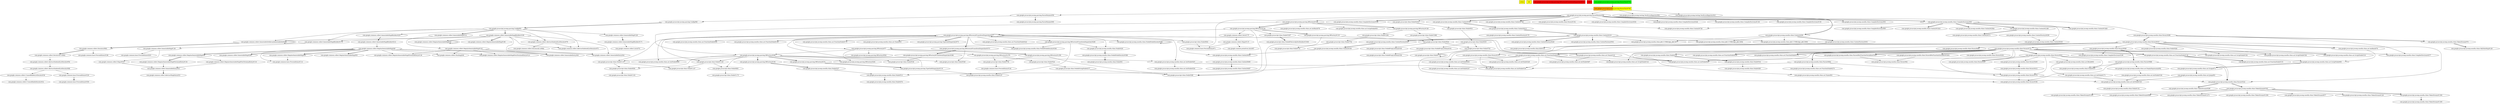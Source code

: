 digraph enhanced {
	"ochiai" [style=striped shape=box fillcolor="yellow"];
	"d4" [style=striped shape=box fillcolor="yellow"];
	"com.google.javascript.jscomp.parsing.IRFactory$TransformDispatcher#514" [style=striped shape=box fillcolor="red"];
	"real" [style=striped shape=box fillcolor="red"];
	"com.google.javascript.jscomp.parsing.ParserTest#776" [style=striped shape=box fillcolor="green"];
	"com.google.javascript.jscomp.parsing.ParserTest#785" [style=striped shape=box fillcolor="orange:yellow"];
	"com.google.common.collect.RegularImmutableMap$NonTerminalEntry#116" -> "com.google.common.collect.ImmutableEntry#34";
	"com.google.common.collect.RegularImmutableMap$TerminalEntry#134" -> "com.google.common.collect.ImmutableEntry#34";
	"com.google.common.collect.Maps#533" -> "com.google.common.collect.ImmutableEntry#34";
	"com.google.common.collect.RegularImmutableMap#98" -> "com.google.common.collect.RegularImmutableMap$NonTerminalEntry#116";
	"com.google.javascript.jscomp.mozilla.rhino.ast.FunctionNode#136" -> "com.google.javascript.jscomp.mozilla.rhino.ast.FunctionNode#153" [style=bold];
	"com.google.javascript.jscomp.mozilla.rhino.Parser#692" -> "com.google.javascript.jscomp.mozilla.rhino.ast.FunctionNode#273" [style=bold];
	"com.google.javascript.jscomp.mozilla.rhino.TokenStream#320" -> "com.google.javascript.jscomp.mozilla.rhino.TokenStream#1250";
	"com.google.javascript.rhino.Node#835" -> "com.google.javascript.rhino.Node$PropListItem#351";
	"com.google.javascript.jscomp.mozilla.rhino.CompilerEnvirons#68" -> "com.google.javascript.jscomp.mozilla.rhino.CompilerEnvirons#99";
	"com.google.javascript.jscomp.parsing.IRFactory#104" -> "com.google.javascript.jscomp.parsing.IRFactory#119" [style=bold];
	"com.google.javascript.jscomp.mozilla.rhino.Parser#772" -> "com.google.javascript.jscomp.mozilla.rhino.Parser#621" [style=bold];
	"com.google.javascript.rhino.Node#824" -> "com.google.javascript.rhino.Node$PropListItem#355";
	"com.google.javascript.rhino.Node$PropListItem#355" -> "com.google.javascript.rhino.Node$PropListItem#359";
	"com.google.javascript.rhino.Node$PropListItem#351" -> "com.google.javascript.rhino.Node$PropListItem#359";
	"com.google.javascript.jscomp.parsing.IRFactory$TransformDispatcher#280" -> "com.google.javascript.jscomp.mozilla.rhino.Node$NodeIterator#393";
	"com.google.javascript.jscomp.parsing.IRFactory$TransformDispatcher#277" -> "com.google.javascript.jscomp.mozilla.rhino.Node$NodeIterator#393";
	"com.google.javascript.jscomp.parsing.IRFactory#274" -> "com.google.javascript.jscomp.parsing.TypeSafeDispatcher#119" [style=bold];
	"com.google.javascript.jscomp.parsing.IRFactory$TransformDispatcher#277" -> "com.google.javascript.jscomp.parsing.IRFactory$TransformDispatcher#373" [style=bold];
	"com.google.javascript.jscomp.mozilla.rhino.Parser#948" -> "com.google.javascript.jscomp.mozilla.rhino.Parser#988" [style=bold];
	"com.google.javascript.jscomp.mozilla.rhino.Parser#498" -> "com.google.javascript.jscomp.mozilla.rhino.CompilerEnvirons#277";
	"com.google.javascript.jscomp.mozilla.rhino.Parser#772" -> "com.google.javascript.jscomp.mozilla.rhino.CompilerEnvirons#277";
	"com.google.common.collect.RegularImmutableMap#143" -> "com.google.common.collect.Hashing#40";
	"com.google.common.collect.RegularImmutableMap#48" -> "com.google.common.collect.Hashing#40";
	"com.google.common.collect.RegularImmutableMap#143" -> "com.google.common.collect.RegularImmutableMap$NonTerminalEntry#121";
	"com.google.common.collect.RegularImmutableMap#48" -> "com.google.common.collect.RegularImmutableMap$NonTerminalEntry#121";
	"com.google.javascript.jscomp.parsing.ParserRunner#59" -> "com.google.javascript.jscomp.parsing.ParserRunner#65" [style=bold];
	"com.google.javascript.jscomp.mozilla.rhino.Node#430" -> "com.google.javascript.jscomp.mozilla.rhino.Node$NodeIterator#388" [style=bold];
	"com.google.javascript.jscomp.mozilla.rhino.Parser#621" -> "com.google.javascript.jscomp.mozilla.rhino.Parser#297";
	"com.google.javascript.jscomp.mozilla.rhino.Parser#772" -> "com.google.javascript.jscomp.mozilla.rhino.Parser#297";
	"com.google.javascript.jscomp.parsing.ParserRunner#98" -> "com.google.javascript.jscomp.parsing.IRFactory#128";
	"com.google.javascript.jscomp.mozilla.rhino.TokenStream#320" -> "com.google.javascript.jscomp.mozilla.rhino.TokenStream#886";
	"com.google.javascript.jscomp.parsing.IRFactory$TransformDispatcher#373" -> "com.google.javascript.jscomp.parsing.IRFactory$TransformDispatcher#389" [style=bold];
	"com.google.javascript.jscomp.parsing.IRFactory$TransformDispatcher#277" -> "com.google.javascript.jscomp.mozilla.rhino.Node$NodeIterator#382";
	"com.google.javascript.jscomp.mozilla.rhino.Node$NodeIterator#382" -> "com.google.javascript.jscomp.mozilla.rhino.Node$NodeIterator#382";
	"com.google.javascript.jscomp.mozilla.rhino.ast.Scope#73" -> "com.google.javascript.jscomp.mozilla.rhino.ast.Jump#61" [style=bold];
	"com.google.javascript.jscomp.parsing.IRFactory#119" -> "com.google.javascript.rhino.Node#368";
	"com.google.javascript.jscomp.parsing.IRFactory#1256" -> "com.google.javascript.rhino.Node#368";
	"com.google.javascript.jscomp.parsing.IRFactory#104" -> "com.google.javascript.rhino.Node#368";
	"com.google.javascript.rhino.Node$StringNode#277" -> "com.google.javascript.rhino.Node#368";
	"com.google.javascript.jscomp.mozilla.rhino.Parser#537" -> "com.google.javascript.jscomp.mozilla.rhino.Node#282";
	"com.google.javascript.rhino.Node#1129" -> "com.google.javascript.rhino.Node#1147";
	"com.google.javascript.rhino.Node#1137" -> "com.google.javascript.rhino.Node#1147";
	"com.google.javascript.jscomp.mozilla.rhino.Context#418" -> "com.google.javascript.jscomp.mozilla.rhino.jdk13.VMBridge_jdk13#66";
	"com.google.javascript.jscomp.mozilla.rhino.Context#456" -> "com.google.javascript.jscomp.mozilla.rhino.jdk13.VMBridge_jdk13#66";
	"com.google.javascript.jscomp.mozilla.rhino.Parser#772" -> "com.google.javascript.jscomp.mozilla.rhino.ast.FunctionNode#259" [style=bold];
	"com.google.javascript.jscomp.parsing.Config#83" -> "com.google.common.collect.ImmutableMap#312" [style=bold];
	"com.google.common.collect.ImmutableEntry#34" -> "com.google.common.collect.AbstractMapEntry#33" [style=bold];
	"com.google.javascript.jscomp.mozilla.rhino.Parser#772" -> "com.google.javascript.jscomp.mozilla.rhino.ast.FunctionNode#136" [style=bold];
	"com.google.javascript.jscomp.parsing.ParserRunner#98" -> "com.google.javascript.jscomp.mozilla.rhino.CompilerEnvirons#184" [style=bold];
	"com.google.javascript.rhino.Node#863" -> "com.google.javascript.rhino.Node#1173";
	"com.google.common.collect.ImmutableSet$ArrayImmutableSet#392" -> "com.google.common.collect.Iterators#961" [style=bold];
	"com.google.javascript.jscomp.parsing.IRFactory$TransformDispatcher#277" -> "com.google.javascript.jscomp.mozilla.rhino.ast.FunctionNode#252";
	"com.google.javascript.jscomp.mozilla.rhino.Parser#772" -> "com.google.javascript.jscomp.mozilla.rhino.ast.ScriptNode#192";
	"com.google.javascript.jscomp.mozilla.rhino.Parser#537" -> "com.google.javascript.jscomp.mozilla.rhino.ast.ScriptNode#192";
	"com.google.javascript.jscomp.mozilla.rhino.Parser#772" -> "com.google.javascript.jscomp.mozilla.rhino.ast.FunctionNode#370" [style=bold];
	"com.google.javascript.jscomp.parsing.ParserTest#785" -> "com.google.javascript.jscomp.parsing.ParserRunner#98";
	"com.google.javascript.jscomp.mozilla.rhino.TokenStream#320" -> "com.google.javascript.jscomp.mozilla.rhino.TokenStream#1273";
	"com.google.javascript.jscomp.parsing.IRFactory#206" -> "com.google.javascript.jscomp.mozilla.rhino.ast.AstNode#207";
	"com.google.javascript.jscomp.parsing.IRFactory$TransformDispatcher#277" -> "com.google.javascript.jscomp.mozilla.rhino.ast.AstNode#207";
	"com.google.javascript.jscomp.mozilla.rhino.ast.ScriptNode#85" -> "com.google.javascript.jscomp.mozilla.rhino.ast.Scope#73" [style=bold];
	"com.google.javascript.jscomp.parsing.Config#68" -> "com.google.javascript.jscomp.parsing.Config#83" [style=bold];
	"com.google.javascript.jscomp.mozilla.rhino.Context#740" -> "com.google.javascript.jscomp.mozilla.rhino.Context#726";
	"com.google.javascript.jscomp.mozilla.rhino.CompilerEnvirons#68" -> "com.google.javascript.jscomp.mozilla.rhino.Context#726";
	"com.google.javascript.rhino.Node#2012" -> "com.google.javascript.rhino.Node#831";
	"com.google.javascript.jscomp.mozilla.rhino.ast.FunctionNode#237" -> "com.google.javascript.jscomp.mozilla.rhino.Node#513";
	"com.google.javascript.jscomp.mozilla.rhino.Node#227" -> "com.google.javascript.jscomp.mozilla.rhino.Node#513";
	"com.google.javascript.rhino.Node#831" -> "com.google.javascript.rhino.Node#835";
	"com.google.javascript.jscomp.mozilla.rhino.Context#413" -> "com.google.javascript.jscomp.mozilla.rhino.ContextFactory#179" [style=bold];
	"com.google.javascript.jscomp.mozilla.rhino.Parser#621" -> "com.google.javascript.jscomp.mozilla.rhino.Parser#405";
	"com.google.javascript.jscomp.mozilla.rhino.CompilerEnvirons#68" -> "com.google.javascript.jscomp.mozilla.rhino.Context#1816" [style=bold];
	"com.google.common.collect.Sets#175" -> "com.google.common.collect.Maps#115";
	"com.google.javascript.jscomp.parsing.IRFactory$TransformDispatcher#280" -> "com.google.javascript.jscomp.mozilla.rhino.Node#197";
	"com.google.javascript.jscomp.parsing.TypeSafeDispatcher#119" -> "com.google.javascript.jscomp.mozilla.rhino.Node#197";
	"com.google.javascript.jscomp.mozilla.rhino.Parser#498" -> "com.google.javascript.jscomp.mozilla.rhino.TokenStream#76" [style=bold];
	"com.google.common.collect.RegularImmutableMap#143" -> "com.google.common.collect.ImmutableEntry#44";
	"com.google.common.collect.RegularImmutableMap#48" -> "com.google.common.collect.ImmutableEntry#44";
	"com.google.common.collect.ImmutableMap$Builder#189" -> "com.google.common.collect.ImmutableEntry#44";
	"com.google.javascript.jscomp.parsing.ParserRunner#98" -> "com.google.javascript.rhino.Node#2012";
	"com.google.javascript.jscomp.parsing.ParserRunner#98" -> "com.google.javascript.jscomp.mozilla.rhino.Context#393" [style=bold];
	"com.google.javascript.jscomp.parsing.IRFactory$TransformDispatcher#277" -> "com.google.javascript.jscomp.mozilla.rhino.ast.FunctionNode#145";
	"com.google.common.collect.RegularImmutableMap#143" -> "com.google.common.collect.ImmutableEntry#40";
	"com.google.common.collect.RegularImmutableMap#48" -> "com.google.common.collect.ImmutableEntry#40";
	"com.google.common.collect.ImmutableMap$Builder#189" -> "com.google.common.collect.ImmutableEntry#40";
	"com.google.javascript.rhino.Node#859" -> "com.google.javascript.rhino.Node#1161";
	"com.google.javascript.jscomp.mozilla.rhino.Parser#772" -> "com.google.javascript.jscomp.mozilla.rhino.ast.ScriptNode#182";
	"com.google.javascript.jscomp.mozilla.rhino.Parser#537" -> "com.google.javascript.jscomp.mozilla.rhino.ast.ScriptNode#182";
	"com.google.javascript.jscomp.mozilla.rhino.TokenStream#320" -> "com.google.javascript.jscomp.mozilla.rhino.TokenStream#1256";
	"com.google.javascript.jscomp.parsing.IRFactory#128" -> "com.google.javascript.jscomp.parsing.IRFactory#149" [style=bold];
	"com.google.javascript.rhino.Node#756" -> "com.google.common.base.Preconditions#144";
	"com.google.javascript.jscomp.parsing.IRFactory#149" -> "com.google.javascript.rhino.Node#1968";
	"com.google.javascript.jscomp.parsing.IRFactory#77" -> "com.google.javascript.jscomp.parsing.IRFactory#942";
	"com.google.javascript.jscomp.parsing.IRFactory#119" -> "com.google.javascript.rhino.Node#824";
	"com.google.javascript.rhino.Node#1968" -> "com.google.javascript.rhino.Node#824";
	"com.google.javascript.jscomp.mozilla.rhino.Context#418" -> "com.google.javascript.jscomp.mozilla.rhino.ContextFactory#501" [style=bold];
	"com.google.javascript.jscomp.parsing.Config#83" -> "com.google.common.collect.ImmutableMap$Builder#189" [style=bold];
	"com.google.javascript.jscomp.parsing.IRFactory#206" -> "com.google.javascript.jscomp.parsing.IRFactory#264";
	"com.google.javascript.jscomp.parsing.IRFactory#77" -> "com.google.javascript.jscomp.parsing.IRFactory#264";
	"com.google.javascript.jscomp.mozilla.rhino.Parser#772" -> "com.google.javascript.jscomp.mozilla.rhino.CompilerEnvirons#189";
	"com.google.javascript.jscomp.mozilla.rhino.Parser#948" -> "com.google.javascript.jscomp.mozilla.rhino.CompilerEnvirons#189";
	"com.google.javascript.jscomp.parsing.IRFactory#149" -> "com.google.javascript.rhino.Node#1961";
	"com.google.javascript.jscomp.parsing.IRFactory#77" -> "com.google.javascript.jscomp.parsing.IRFactory#1276";
	"com.google.javascript.jscomp.mozilla.rhino.CompilerEnvirons#68" -> "com.google.javascript.jscomp.mozilla.rhino.Context#2562" [style=bold];
	"com.google.javascript.jscomp.mozilla.rhino.Parser#988" -> "com.google.javascript.jscomp.mozilla.rhino.ast.EmptyExpression#62";
	"com.google.common.collect.RegularImmutableMap#143" -> "com.google.common.collect.RegularImmutableMap$TerminalEntry#138";
	"com.google.common.collect.RegularImmutableMap#48" -> "com.google.common.collect.RegularImmutableMap$TerminalEntry#138";
	"com.google.javascript.jscomp.parsing.Config#83" -> "com.google.common.collect.ImmutableMap$Builder#207";
	"com.google.common.collect.RegularImmutableMap#98" -> "com.google.common.collect.RegularImmutableMap$TerminalEntry#134" [style=bold];
	"com.google.javascript.jscomp.parsing.ParserRunner#98" -> "com.google.javascript.jscomp.mozilla.rhino.Parser#152";
	"com.google.javascript.jscomp.parsing.ParserRunner#98" -> "com.google.javascript.jscomp.mozilla.rhino.Context#740" [style=bold];
	"com.google.common.collect.Iterators$11#962" -> "com.google.common.collect.AbstractIndexedListIterator#54";
	"com.google.javascript.jscomp.parsing.IRFactory#206" -> "com.google.javascript.rhino.Node#859";
	"com.google.javascript.rhino.Node#1137" -> "com.google.javascript.rhino.Node#859";
	"com.google.javascript.jscomp.mozilla.rhino.Node#234" -> "com.google.javascript.jscomp.mozilla.rhino.Node#534" [style=bold];
	"com.google.javascript.jscomp.mozilla.rhino.Parser#537" -> "com.google.javascript.jscomp.mozilla.rhino.Parser#948";
	"com.google.common.collect.ImmutableSet$ArrayImmutableSet#392" -> "com.google.common.collect.ImmutableSet$ArrayImmutableSet#392";
	"com.google.common.collect.ImmutableMap$Builder#189" -> "com.google.common.collect.ImmutableSet$ArrayImmutableSet#392";
	"com.google.javascript.jscomp.parsing.Config#83" -> "com.google.common.collect.ImmutableSet$ArrayImmutableSet#392";
	"com.google.javascript.jscomp.mozilla.rhino.ast.EmptyExpression#62" -> "com.google.javascript.jscomp.mozilla.rhino.ast.AstNode#182";
	"com.google.javascript.jscomp.mozilla.rhino.Parser#322" -> "com.google.javascript.jscomp.mozilla.rhino.TokenStream#299" [style=bold];
	"com.google.javascript.jscomp.mozilla.rhino.ast.FunctionNode#136" -> "com.google.javascript.jscomp.mozilla.rhino.ast.ScriptNode#85";
	"com.google.javascript.jscomp.mozilla.rhino.ast.AstRoot#70" -> "com.google.javascript.jscomp.mozilla.rhino.ast.ScriptNode#85";
	"com.google.javascript.jscomp.parsing.IRFactory#206" -> "com.google.javascript.jscomp.parsing.IRFactory#274" [style=bold];
	"com.google.javascript.jscomp.parsing.IRFactory#128" -> "com.google.javascript.jscomp.mozilla.rhino.ast.AstRoot#78";
	"com.google.javascript.jscomp.parsing.ParserRunner#98" -> "com.google.javascript.jscomp.mozilla.rhino.CompilerEnvirons#252";
	"com.google.common.collect.RegularImmutableMap#35" -> "com.google.common.collect.RegularImmutableMap#35";
	"com.google.common.collect.ImmutableMap$Builder#189" -> "com.google.common.collect.RegularImmutableMap#35";
	"com.google.javascript.jscomp.parsing.IRFactory$TransformDispatcher#280" -> "com.google.javascript.jscomp.parsing.IRFactory#77";
	"com.google.javascript.jscomp.parsing.IRFactory$TransformDispatcher#277" -> "com.google.javascript.jscomp.parsing.IRFactory#77";
	"com.google.javascript.jscomp.parsing.IRFactory$TransformDispatcher#277" -> "com.google.javascript.rhino.Node#602";
	"com.google.javascript.jscomp.mozilla.rhino.Parser#621" -> "com.google.javascript.jscomp.mozilla.rhino.Parser#379";
	"com.google.javascript.jscomp.mozilla.rhino.Parser#412" -> "com.google.javascript.jscomp.mozilla.rhino.Parser#379";
	"com.google.javascript.jscomp.mozilla.rhino.Parser#772" -> "com.google.javascript.jscomp.mozilla.rhino.Parser#379";
	"com.google.javascript.jscomp.mozilla.rhino.Parser#692" -> "com.google.javascript.jscomp.mozilla.rhino.Parser#379";
	"com.google.javascript.jscomp.parsing.ParserRunner#98" -> "com.google.javascript.jscomp.mozilla.rhino.Parser#498";
	"com.google.javascript.jscomp.mozilla.rhino.Context#418" -> "com.google.javascript.jscomp.mozilla.rhino.ContextFactory#247" [style=bold];
	"com.google.javascript.jscomp.mozilla.rhino.ast.Block#63" -> "com.google.javascript.jscomp.mozilla.rhino.ast.AstNode#171";
	"com.google.javascript.jscomp.parsing.ParserRunner#98" -> "com.google.javascript.jscomp.mozilla.rhino.CompilerEnvirons#244";
	"com.google.common.collect.AbstractIndexedListIterator#54" -> "com.google.common.collect.AbstractIndexedListIterator#68";
	"com.google.javascript.jscomp.parsing.IRFactory$TransformDispatcher#277" -> "com.google.javascript.jscomp.parsing.IRFactory$TransformDispatcher#280";
	"com.google.javascript.jscomp.parsing.IRFactory$TransformDispatcher#277" -> "com.google.javascript.jscomp.mozilla.rhino.ast.FunctionNode#172";
	"com.google.javascript.jscomp.parsing.IRFactory#1276" -> "com.google.javascript.rhino.Node#756";
	"com.google.javascript.jscomp.parsing.IRFactory#1256" -> "com.google.javascript.rhino.Node#756";
	"com.google.common.collect.ImmutableMap$Builder#189" -> "com.google.common.collect.AbstractIndexedListIterator#75";
	"com.google.common.collect.AbstractIndexedListIterator#79" -> "com.google.common.collect.AbstractIndexedListIterator#75";
	"com.google.javascript.jscomp.parsing.Config#83" -> "com.google.common.collect.AbstractIndexedListIterator#75";
	"com.google.javascript.jscomp.parsing.IRFactory$TransformDispatcher#277" -> "com.google.javascript.jscomp.mozilla.rhino.ast.Name#93";
	"com.google.javascript.jscomp.mozilla.rhino.Parser#621" -> "com.google.javascript.jscomp.mozilla.rhino.Node#557";
	"com.google.javascript.jscomp.mozilla.rhino.Parser#988" -> "com.google.javascript.jscomp.mozilla.rhino.Node#557";
	"com.google.javascript.jscomp.mozilla.rhino.TokenStream#320" -> "com.google.javascript.jscomp.mozilla.rhino.TokenStream#877";
	"com.google.javascript.jscomp.parsing.IRFactory#104" -> "com.google.javascript.jscomp.parsing.IRFactory$TransformDispatcher#277";
	"com.google.javascript.jscomp.parsing.IRFactory$TransformDispatcher#277" -> "com.google.javascript.jscomp.parsing.IRFactory$TransformDispatcher#277";
	"com.google.javascript.jscomp.parsing.TypeSafeDispatcher#119" -> "com.google.javascript.jscomp.parsing.IRFactory$TransformDispatcher#277";
	"com.google.javascript.jscomp.mozilla.rhino.Parser#537" -> "com.google.javascript.jscomp.mozilla.rhino.ast.AstRoot#70" [style=bold];
	"com.google.javascript.jscomp.parsing.IRFactory$TransformDispatcher#280" -> "com.google.javascript.jscomp.mozilla.rhino.Node#430";
	"com.google.javascript.jscomp.parsing.IRFactory$TransformDispatcher#277" -> "com.google.javascript.jscomp.mozilla.rhino.Node#430";
	"com.google.javascript.jscomp.mozilla.rhino.Context#2188" -> "com.google.javascript.jscomp.mozilla.rhino.ContextFactory#258" [style=bold];
	"com.google.javascript.jscomp.parsing.ParserRunner#98" -> "com.google.javascript.jscomp.mozilla.rhino.CompilerEnvirons#136";
	"com.google.javascript.jscomp.parsing.ParserTest#776" -> "com.google.javascript.jscomp.parsing.ParserTest#785";
	"com.google.javascript.jscomp.mozilla.rhino.Context#418" -> "com.google.javascript.jscomp.mozilla.rhino.jdk13.VMBridge_jdk13#77";
	"com.google.javascript.jscomp.mozilla.rhino.Context#456" -> "com.google.javascript.jscomp.mozilla.rhino.jdk13.VMBridge_jdk13#77";
	"com.google.common.collect.ImmutableMap$Builder#189" -> "com.google.common.collect.AbstractIndexedListIterator#79";
	"com.google.javascript.jscomp.parsing.Config#83" -> "com.google.common.collect.AbstractIndexedListIterator#79";
	"com.google.javascript.jscomp.parsing.IRFactory#128" -> "com.google.javascript.jscomp.mozilla.rhino.ast.ScriptNode#93";
	"com.google.javascript.jscomp.parsing.ParserRunner#98" -> "com.google.javascript.jscomp.mozilla.rhino.CompilerEnvirons#150";
	"com.google.javascript.jscomp.mozilla.rhino.ast.FunctionNode#237" -> "com.google.javascript.jscomp.mozilla.rhino.ast.ScriptNode#141";
	"com.google.javascript.jscomp.mozilla.rhino.Parser#772" -> "com.google.javascript.jscomp.mozilla.rhino.ast.ScriptNode#141";
	"com.google.javascript.jscomp.mozilla.rhino.Parser#621" -> "com.google.javascript.jscomp.mozilla.rhino.ast.Block#63";
	"com.google.javascript.jscomp.mozilla.rhino.ContextFactory#258" -> "com.google.javascript.jscomp.mozilla.rhino.Context#639";
	"com.google.javascript.jscomp.mozilla.rhino.CompilerEnvirons#68" -> "com.google.javascript.jscomp.mozilla.rhino.Context#639";
	"com.google.javascript.jscomp.mozilla.rhino.Parser#537" -> "com.google.javascript.jscomp.mozilla.rhino.Parser#276";
	"com.google.common.collect.Iterators#961" -> "com.google.common.base.Preconditions#186";
	"com.google.javascript.jscomp.mozilla.rhino.Context#418" -> "com.google.javascript.jscomp.mozilla.rhino.jdk13.VMBridge_jdk13#84";
	"com.google.javascript.jscomp.mozilla.rhino.Context#456" -> "com.google.javascript.jscomp.mozilla.rhino.jdk13.VMBridge_jdk13#84";
	"com.google.javascript.jscomp.parsing.IRFactory#206" -> "com.google.javascript.rhino.Node#863";
	"com.google.javascript.rhino.Node#1129" -> "com.google.javascript.rhino.Node#863";
	"com.google.javascript.rhino.Node#792" -> "com.google.javascript.rhino.Node#741";
	"com.google.javascript.jscomp.mozilla.rhino.Parser$PerFunctionVariables#3427" -> "com.google.javascript.jscomp.mozilla.rhino.Parser#82";
	"com.google.javascript.jscomp.mozilla.rhino.Parser$PerFunctionVariables#3454" -> "com.google.javascript.jscomp.mozilla.rhino.Parser#82";
	"com.google.javascript.jscomp.mozilla.rhino.ast.FunctionNode#237" -> "com.google.javascript.jscomp.mozilla.rhino.ast.AstNode#191";
	"com.google.javascript.jscomp.mozilla.rhino.Parser#276" -> "com.google.javascript.jscomp.mozilla.rhino.ast.AstNode#191";
	"com.google.javascript.jscomp.mozilla.rhino.Parser#692" -> "com.google.javascript.jscomp.mozilla.rhino.ast.AstNode#191";
	"com.google.javascript.jscomp.mozilla.rhino.ast.AstNode#263" -> "com.google.javascript.jscomp.mozilla.rhino.ast.AstNode#191";
	"com.google.javascript.jscomp.mozilla.rhino.ast.AstNode#207" -> "com.google.javascript.jscomp.mozilla.rhino.ast.AstNode#191";
	"com.google.javascript.jscomp.parsing.IRFactory#206" -> "com.google.javascript.jscomp.parsing.IRFactory#194" [style=bold];
	"com.google.javascript.jscomp.mozilla.rhino.Context#418" -> "com.google.javascript.jscomp.mozilla.rhino.ContextFactory#440" [style=bold];
	"com.google.common.collect.ImmutableMap$Builder#178" -> "com.google.common.collect.ImmutableMap#139";
	"com.google.javascript.jscomp.mozilla.rhino.Context#685" -> "com.google.javascript.jscomp.mozilla.rhino.Context#667" [style=bold];
	"com.google.javascript.jscomp.parsing.IRFactory#206" -> "com.google.javascript.rhino.Node#536";
	"com.google.javascript.jscomp.parsing.IRFactory$TransformDispatcher#389" -> "com.google.javascript.rhino.Node#536";
	"com.google.common.collect.AbstractIndexedListIterator#79" -> "com.google.common.collect.Iterators$11#964";
	"com.google.javascript.rhino.Node#776" -> "com.google.javascript.rhino.Node#776";
	"com.google.javascript.rhino.Node#763" -> "com.google.javascript.rhino.Node#776";
	"com.google.common.collect.Iterators#961" -> "com.google.common.collect.Iterators$11#962" [style=bold];
	"com.google.common.collect.ImmutableMap$Builder#189" -> "com.google.common.collect.RegularImmutableMap#166" [style=bold];
	"com.google.javascript.jscomp.mozilla.rhino.ast.FunctionNode#237" -> "com.google.javascript.jscomp.mozilla.rhino.ast.AstNode#263";
	"com.google.javascript.jscomp.mozilla.rhino.Parser#537" -> "com.google.javascript.jscomp.mozilla.rhino.ast.AstNode#263";
	"com.google.common.collect.ImmutableMap#139" -> "com.google.common.collect.Maps#533";
	"com.google.javascript.jscomp.mozilla.rhino.ast.AstNode#207" -> "com.google.javascript.jscomp.mozilla.rhino.ast.AstNode#254";
	"com.google.javascript.jscomp.mozilla.rhino.Context#456" -> "com.google.javascript.jscomp.mozilla.rhino.ContextFactory#451" [style=bold];
	"com.google.javascript.jscomp.parsing.Config#83" -> "com.google.common.collect.ImmutableMap#128";
	"com.google.javascript.jscomp.mozilla.rhino.ContextFactory#440" -> "com.google.javascript.jscomp.mozilla.rhino.Kit#316";
	"com.google.javascript.jscomp.mozilla.rhino.ContextFactory#451" -> "com.google.javascript.jscomp.mozilla.rhino.Kit#316";
	"com.google.javascript.jscomp.mozilla.rhino.Context#355" -> "com.google.javascript.jscomp.mozilla.rhino.Context#654";
	"com.google.javascript.jscomp.parsing.ParserRunner#98" -> "com.google.javascript.jscomp.mozilla.rhino.Context#654";
	"com.google.javascript.jscomp.mozilla.rhino.Context#393" -> "com.google.javascript.jscomp.mozilla.rhino.Context#413" [style=bold];
	"com.google.javascript.jscomp.parsing.IRFactory$TransformDispatcher#277" -> "com.google.javascript.jscomp.parsing.TypeSafeDispatcher#73" [style=bold];
	"com.google.javascript.jscomp.parsing.IRFactory#1276" -> "com.google.javascript.rhino.Node#524";
	"com.google.javascript.jscomp.mozilla.rhino.Context#413" -> "com.google.javascript.jscomp.mozilla.rhino.Context#418" [style=bold];
	"com.google.javascript.jscomp.parsing.IRFactory$TransformDispatcher#277" -> "com.google.javascript.jscomp.mozilla.rhino.ast.Name#61";
	"com.google.javascript.jscomp.mozilla.rhino.Parser#772" -> "com.google.javascript.jscomp.mozilla.rhino.Parser#692" [style=bold];
	"com.google.javascript.jscomp.mozilla.rhino.TokenStream#320" -> "com.google.javascript.jscomp.mozilla.rhino.TokenStream#126";
	"com.google.javascript.rhino.Node#824" -> "com.google.javascript.rhino.Node#763";
	"com.google.javascript.rhino.Node#835" -> "com.google.javascript.rhino.Node#763";
	"com.google.javascript.jscomp.mozilla.rhino.CompilerEnvirons#68" -> "com.google.javascript.jscomp.mozilla.rhino.Context#2188" [style=bold];
	"com.google.javascript.jscomp.parsing.IRFactory#77" -> "com.google.javascript.jscomp.parsing.IRFactory#1256" [style=bold];
	"com.google.javascript.jscomp.parsing.IRFactory#206" -> "com.google.javascript.jscomp.mozilla.rhino.ast.AstNode#609";
	"com.google.javascript.jscomp.parsing.IRFactory$TransformDispatcher#277" -> "com.google.javascript.jscomp.mozilla.rhino.ast.AstNode#609";
	"com.google.javascript.jscomp.mozilla.rhino.Context#654" -> "com.google.javascript.jscomp.mozilla.rhino.Context#685" [style=bold];
	"com.google.javascript.jscomp.mozilla.rhino.TokenStream#320" -> "com.google.javascript.jscomp.mozilla.rhino.TokenStream#1300" [style=bold];
	"com.google.javascript.rhino.Node#1927" -> "com.google.javascript.rhino.Node$FileLevelJsDocBuilder#1938" [style=bold];
	"com.google.javascript.jscomp.mozilla.rhino.TokenStream#1300" -> "com.google.javascript.jscomp.mozilla.rhino.TokenStream#1305" [style=bold];
	"com.google.common.collect.ImmutableMap$Builder#212" -> "com.google.common.collect.RegularImmutableMap#48";
	"com.google.javascript.rhino.Node#1961" -> "com.google.javascript.rhino.Node#792";
	"com.google.javascript.jscomp.mozilla.rhino.Node#513" -> "com.google.javascript.jscomp.mozilla.rhino.Node#474" [style=bold];
	"com.google.javascript.jscomp.mozilla.rhino.ast.Name#61" -> "com.google.javascript.jscomp.mozilla.rhino.ast.AstNode#163";
	"com.google.javascript.jscomp.mozilla.rhino.ast.Jump#61" -> "com.google.javascript.jscomp.mozilla.rhino.ast.AstNode#163";
	"com.google.javascript.jscomp.mozilla.rhino.ast.AstNode#171" -> "com.google.javascript.jscomp.mozilla.rhino.ast.AstNode#163";
	"com.google.javascript.jscomp.mozilla.rhino.ast.AstNode#182" -> "com.google.javascript.jscomp.mozilla.rhino.ast.AstNode#163";
	"com.google.javascript.jscomp.parsing.ParserTest#785" -> "com.google.javascript.jscomp.testing.TestErrorReporter#84";
	"com.google.javascript.jscomp.mozilla.rhino.Parser#772" -> "com.google.javascript.jscomp.mozilla.rhino.Node#234";
	"com.google.common.collect.RegularImmutableMap#48" -> "com.google.common.collect.ImmutableMap#269" [style=bold];
	"com.google.javascript.jscomp.mozilla.rhino.Parser#772" -> "com.google.javascript.jscomp.mozilla.rhino.Parser$PerFunctionVariables#3427" [style=bold];
	"com.google.javascript.jscomp.mozilla.rhino.Parser#772" -> "com.google.javascript.jscomp.mozilla.rhino.ast.ScriptNode#101";
	"com.google.javascript.jscomp.mozilla.rhino.Parser#537" -> "com.google.javascript.jscomp.mozilla.rhino.ast.ScriptNode#101";
	"com.google.common.collect.ImmutableMap$Builder#207" -> "com.google.common.collect.ImmutableMap$Builder#212" [style=bold];
	"com.google.javascript.jscomp.parsing.IRFactory#206" -> "com.google.javascript.rhino.Node#548";
	"com.google.javascript.jscomp.parsing.IRFactory$TransformDispatcher#373" -> "com.google.javascript.rhino.Node#548";
	"com.google.javascript.jscomp.mozilla.rhino.Parser#379" -> "com.google.javascript.jscomp.mozilla.rhino.Parser#356";
	"com.google.javascript.jscomp.mozilla.rhino.Parser#537" -> "com.google.javascript.jscomp.mozilla.rhino.Parser#356";
	"com.google.javascript.jscomp.mozilla.rhino.Parser#988" -> "com.google.javascript.jscomp.mozilla.rhino.Parser#356";
	"com.google.javascript.jscomp.parsing.IRFactory#104" -> "com.google.common.collect.Sets#175";
	"com.google.javascript.rhino.Node#524" -> "com.google.javascript.rhino.Node$StringNode#277";
	"com.google.javascript.jscomp.parsing.IRFactory#194" -> "com.google.javascript.jscomp.mozilla.rhino.Node#227" [style=bold];
	"com.google.common.collect.AbstractIndexedListIterator#68" -> "com.google.common.collect.UnmodifiableListIterator#36";
	"com.google.javascript.jscomp.mozilla.rhino.Parser#621" -> "com.google.javascript.jscomp.mozilla.rhino.ast.AstNode#227";
	"com.google.javascript.jscomp.mozilla.rhino.ast.FunctionNode#237" -> "com.google.javascript.jscomp.mozilla.rhino.ast.AstNode#227";
	"com.google.javascript.jscomp.mozilla.rhino.Parser#772" -> "com.google.javascript.jscomp.mozilla.rhino.ast.AstNode#227";
	"com.google.javascript.jscomp.mozilla.rhino.ast.Name#101" -> "com.google.javascript.jscomp.mozilla.rhino.ast.AstNode#227";
	"com.google.javascript.jscomp.mozilla.rhino.Parser#537" -> "com.google.javascript.jscomp.mozilla.rhino.ast.AstNode#227";
	"com.google.javascript.jscomp.mozilla.rhino.Parser#772" -> "com.google.javascript.jscomp.mozilla.rhino.ast.FunctionNode#237";
	"com.google.javascript.jscomp.mozilla.rhino.ast.FunctionNode#237" -> "com.google.javascript.jscomp.mozilla.rhino.ast.AstNode#467";
	"com.google.javascript.jscomp.mozilla.rhino.ast.Name#101" -> "com.google.javascript.jscomp.mozilla.rhino.ast.AstNode#467";
	"com.google.common.collect.UnmodifiableListIterator#36" -> "com.google.common.collect.UnmodifiableIterator#32";
	"com.google.javascript.jscomp.parsing.ParserRunner#59" -> "com.google.javascript.jscomp.parsing.Config#68";
	"com.google.javascript.jscomp.mozilla.rhino.Parser#772" -> "com.google.javascript.jscomp.mozilla.rhino.Parser$PerFunctionVariables#3454" [style=bold];
	"com.google.javascript.jscomp.mozilla.rhino.ast.FunctionNode#237" -> "com.google.javascript.jscomp.mozilla.rhino.ast.AstNode#220";
	"com.google.javascript.jscomp.mozilla.rhino.Parser#276" -> "com.google.javascript.jscomp.mozilla.rhino.ast.AstNode#220";
	"com.google.javascript.jscomp.mozilla.rhino.TokenStream#76" -> "com.google.javascript.jscomp.mozilla.rhino.ObjToIntMap#128" [style=bold];
	"com.google.javascript.jscomp.parsing.ParserRunner#98" -> "com.google.javascript.jscomp.mozilla.rhino.CompilerEnvirons#50";
	"com.google.common.collect.AbstractIndexedListIterator#68" -> "com.google.common.base.Preconditions#330";
	"com.google.javascript.jscomp.mozilla.rhino.Node#534" -> "com.google.javascript.jscomp.mozilla.rhino.Node#495";
	"com.google.javascript.jscomp.mozilla.rhino.ast.AstNode#163" -> "com.google.javascript.jscomp.mozilla.rhino.Node#132" [style=bold];
	"com.google.javascript.jscomp.mozilla.rhino.Node$NodeIterator#388" -> "com.google.javascript.jscomp.mozilla.rhino.Node#61" [style=bold];
	"com.google.common.collect.ImmutableMap$Builder#189" -> "com.google.common.collect.ImmutableMap$Builder#178";
	"com.google.javascript.jscomp.parsing.Config#83" -> "com.google.common.collect.ImmutableMap$Builder#178";
	"com.google.common.collect.ImmutableMap#128" -> "com.google.common.collect.ImmutableMap$Builder#171" [style=bold];
	"com.google.common.collect.ImmutableMap$Builder#171" -> "com.google.common.collect.Lists#74";
	"com.google.javascript.rhino.Node#602" -> "com.google.common.base.Preconditions#71";
	"com.google.common.collect.Maps#115" -> "com.google.common.base.Preconditions#71";
	"com.google.javascript.jscomp.mozilla.rhino.Context#2188" -> "com.google.javascript.jscomp.mozilla.rhino.Context#573" [style=bold];
	"com.google.javascript.jscomp.parsing.ParserRunner#98" -> "com.google.javascript.jscomp.mozilla.rhino.Context#456" [style=bold];
	"com.google.javascript.jscomp.parsing.ParserRunner#98" -> "com.google.javascript.jscomp.mozilla.rhino.CompilerEnvirons#68" [style=bold];
	"com.google.common.collect.Maps#115" -> "com.google.common.primitives.Ints#87";
	"com.google.javascript.jscomp.mozilla.rhino.Parser#405" -> "com.google.javascript.jscomp.mozilla.rhino.Parser#412" [style=bold];
	"com.google.javascript.jscomp.mozilla.rhino.Parser#537" -> "com.google.javascript.jscomp.mozilla.rhino.Parser#772";
	"com.google.javascript.jscomp.parsing.IRFactory$TransformDispatcher#277" -> "com.google.javascript.jscomp.mozilla.rhino.ast.Name#101";
	"com.google.javascript.jscomp.parsing.IRFactory#128" -> "com.google.javascript.jscomp.parsing.IRFactory#206";
	"com.google.javascript.jscomp.parsing.IRFactory#77" -> "com.google.javascript.jscomp.parsing.IRFactory#206";
	"com.google.common.collect.ImmutableMap#139" -> "com.google.common.base.Preconditions#203";
	"com.google.javascript.jscomp.mozilla.rhino.Parser#322" -> "com.google.javascript.jscomp.mozilla.rhino.TokenStream#320" [style=bold];
	"com.google.javascript.jscomp.mozilla.rhino.Parser#498" -> "com.google.javascript.jscomp.mozilla.rhino.Parser#537" [style=bold];
	"com.google.javascript.jscomp.mozilla.rhino.ast.AstNode#263" -> "com.google.javascript.jscomp.mozilla.rhino.ast.AstNode#247" [style=bold];
	"com.google.common.collect.RegularImmutableMap#48" -> "com.google.common.collect.RegularImmutableMap#81" [style=bold];
	"com.google.javascript.jscomp.parsing.ParserTest#785" -> "com.google.javascript.jscomp.parsing.ParserRunner#59";
	"com.google.javascript.jscomp.mozilla.rhino.Parser#379" -> "com.google.javascript.jscomp.mozilla.rhino.Parser#322";
	"com.google.javascript.jscomp.mozilla.rhino.Parser#621" -> "com.google.javascript.jscomp.mozilla.rhino.Parser#322";
	"com.google.javascript.jscomp.mozilla.rhino.Parser#537" -> "com.google.javascript.jscomp.mozilla.rhino.Parser#322";
	"com.google.javascript.jscomp.mozilla.rhino.Parser#988" -> "com.google.javascript.jscomp.mozilla.rhino.Parser#322";
	"com.google.common.collect.ImmutableMap#312" -> "com.google.common.collect.RegularImmutableMap#143";
	"com.google.common.base.Preconditions#330" -> "com.google.common.base.Preconditions#350" [style=bold];
	"com.google.common.collect.RegularImmutableMap#81" -> "com.google.common.base.Preconditions#114";
	"com.google.common.collect.RegularImmutableMap#48" -> "com.google.common.base.Preconditions#114";
	"com.google.javascript.jscomp.parsing.IRFactory#206" -> "com.google.javascript.rhino.Node#1137";
	"com.google.javascript.jscomp.parsing.IRFactory$TransformDispatcher#277" -> "com.google.javascript.rhino.Node#1137";
	"com.google.javascript.jscomp.parsing.ParserTest#785" -> "com.google.javascript.jscomp.testing.TestErrorReporter#43";
	"com.google.common.collect.RegularImmutableMap#48" -> "com.google.common.collect.RegularImmutableMap#93" [style=bold];
	"com.google.javascript.jscomp.parsing.IRFactory$TransformDispatcher#277" -> "com.google.javascript.jscomp.mozilla.rhino.ast.FunctionNode#222";
	"com.google.javascript.jscomp.mozilla.rhino.Parser#537" -> "com.google.javascript.jscomp.mozilla.rhino.Parser#680";
	"com.google.javascript.jscomp.mozilla.rhino.ContextFactory#247" -> "com.google.javascript.jscomp.mozilla.rhino.Context#355" [style=bold];
	"com.google.common.collect.RegularImmutableMap#48" -> "com.google.common.collect.RegularImmutableMap#98" [style=bold];
	"com.google.javascript.jscomp.parsing.IRFactory#104" -> "com.google.javascript.rhino.Node#1927";
	"com.google.javascript.jscomp.parsing.IRFactory#128" -> "com.google.javascript.jscomp.parsing.IRFactory#104" [style=bold];
	"com.google.javascript.jscomp.mozilla.rhino.Parser#772" -> "com.google.javascript.jscomp.mozilla.rhino.Parser#430";
	"com.google.javascript.jscomp.mozilla.rhino.CompilerEnvirons#68" -> "com.google.javascript.jscomp.mozilla.rhino.Context#1845" [style=bold];
	"com.google.javascript.jscomp.parsing.IRFactory#206" -> "com.google.javascript.rhino.Node#1129";
	"com.google.javascript.jscomp.parsing.IRFactory$TransformDispatcher#277" -> "com.google.javascript.rhino.Node#1129";
}
